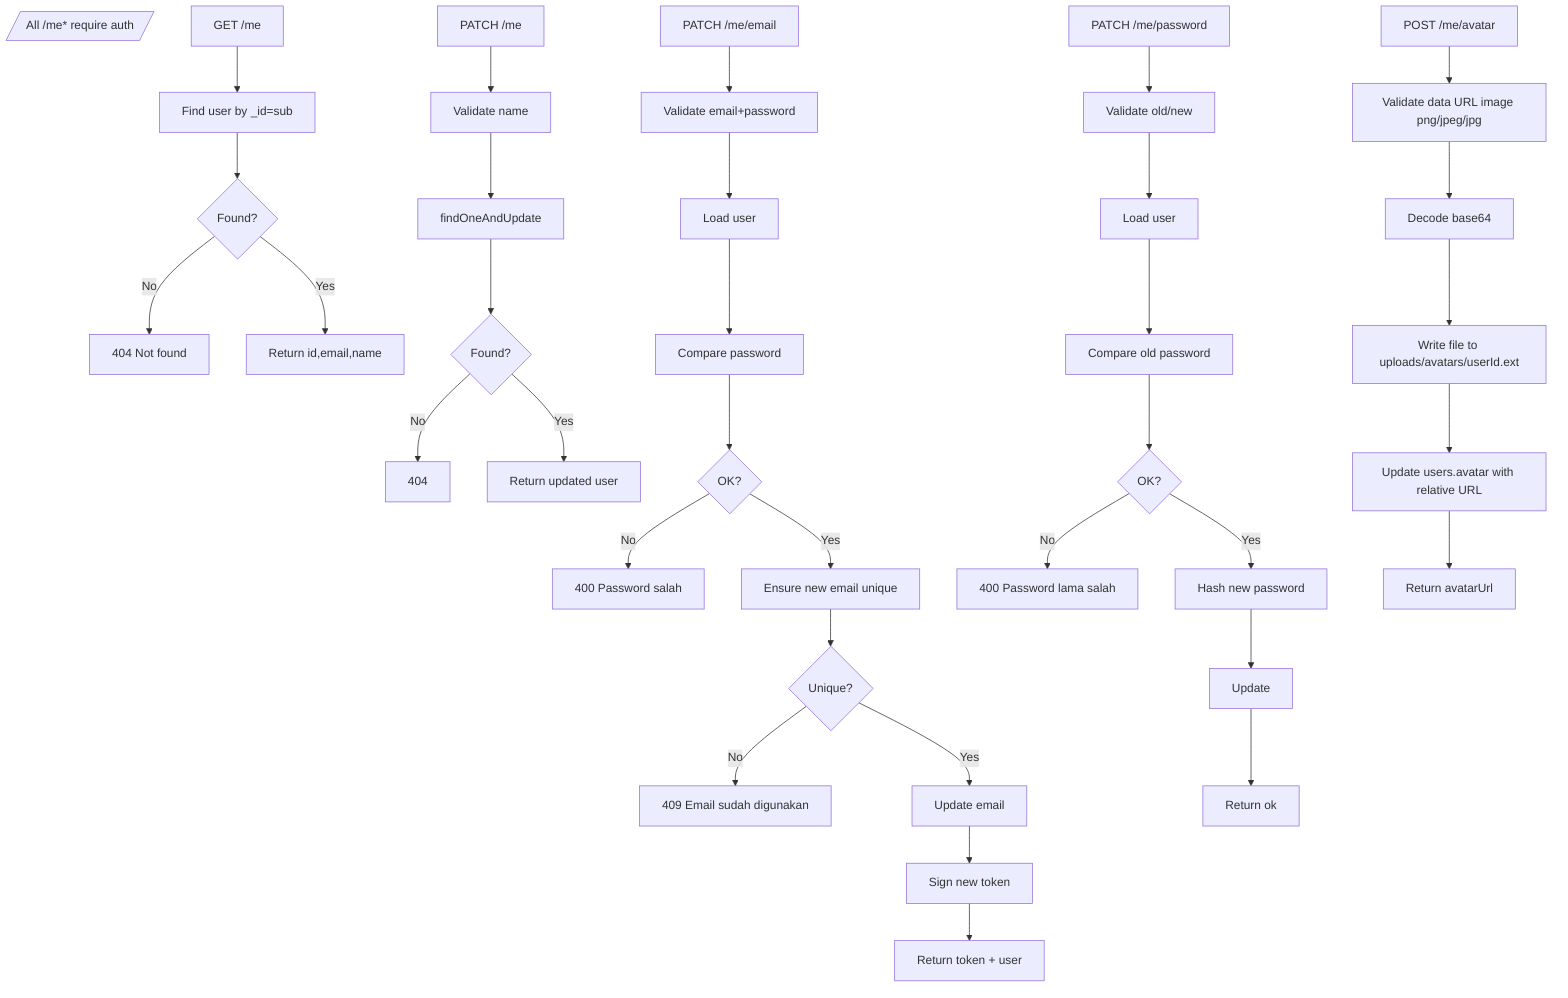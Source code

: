 flowchart TD
  P0[/All /me* require auth/]

  %% Get profile
  PM1[GET /me] --> PM2[Find user by _id=sub]
  PM2 --> PM3{Found?}
  PM3 -->|No| PM4[404 Not found]
  PM3 -->|Yes| PM5[Return id,email,name]

  %% Update name
  PN1[PATCH /me] --> PN2[Validate name]
  PN2 --> PN3[findOneAndUpdate]
  PN3 --> PN4{Found?}
  PN4 -->|No| PN5[404]
  PN4 -->|Yes| PN6[Return updated user]

  %% Update email
  PE1[PATCH /me/email] --> PE2[Validate email+password]
  PE2 --> PE3[Load user]
  PE3 --> PE4[Compare password]
  PE4 --> PE5{OK?}
  PE5 -->|No| PE6[400 Password salah]
  PE5 -->|Yes| PE7[Ensure new email unique]
  PE7 --> PE8{Unique?}
  PE8 -->|No| PE9[409 Email sudah digunakan]
  PE8 -->|Yes| PE10[Update email]
  PE10 --> PE11[Sign new token]
  PE11 --> PE12[Return token + user]

  %% Update password
  PP1[PATCH /me/password] --> PP2[Validate old/new]
  PP2 --> PP3[Load user]
  PP3 --> PP4[Compare old password]
  PP4 --> PP5{OK?}
  PP5 -->|No| PP6[400 Password lama salah]
  PP5 -->|Yes| PP7[Hash new password]
  PP7 --> PP8[Update]
  PP8 --> PP9[Return ok]

  %% Upload avatar
  PA1[POST /me/avatar] --> PA2[Validate data URL image png/jpeg/jpg]
  PA2 --> PA3[Decode base64]
  PA3 --> PA4[Write file to uploads/avatars/userId.ext]
  PA4 --> PA5[Update users.avatar with relative URL]
  PA5 --> PA6[Return avatarUrl]